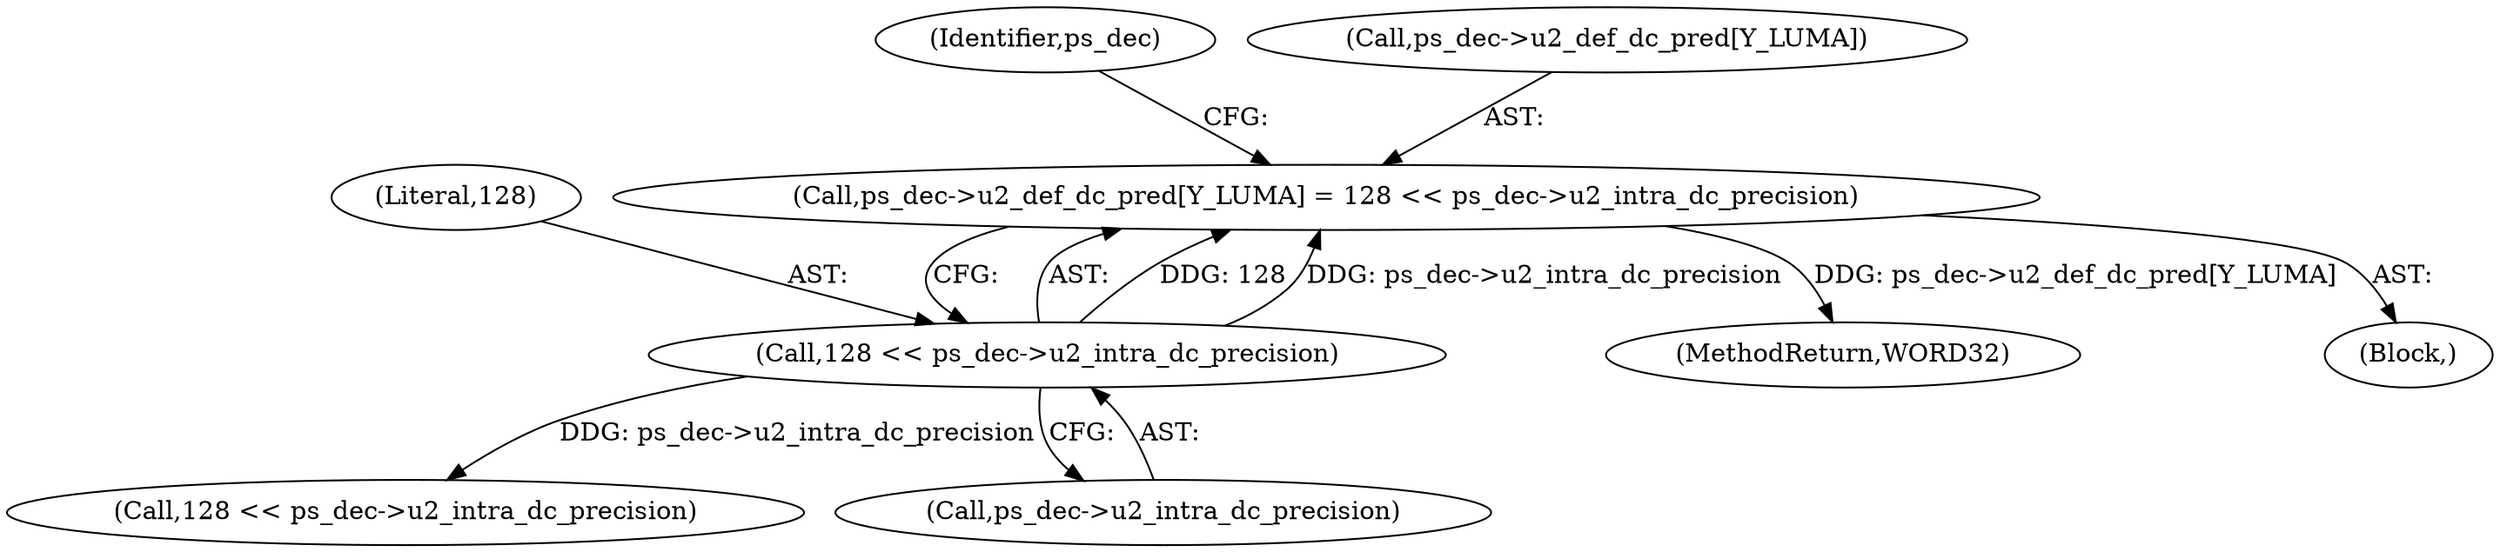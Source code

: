 digraph "0_Android_58a6822d7140137ce957c6d2fc20bae1374186c1_1@array" {
"1000579" [label="(Call,ps_dec->u2_def_dc_pred[Y_LUMA] = 128 << ps_dec->u2_intra_dc_precision)"];
"1000585" [label="(Call,128 << ps_dec->u2_intra_dc_precision)"];
"1000573" [label="(Block,)"];
"1000596" [label="(Call,128 << ps_dec->u2_intra_dc_precision)"];
"1000585" [label="(Call,128 << ps_dec->u2_intra_dc_precision)"];
"1000586" [label="(Literal,128)"];
"1000587" [label="(Call,ps_dec->u2_intra_dc_precision)"];
"1000593" [label="(Identifier,ps_dec)"];
"1000648" [label="(MethodReturn,WORD32)"];
"1000579" [label="(Call,ps_dec->u2_def_dc_pred[Y_LUMA] = 128 << ps_dec->u2_intra_dc_precision)"];
"1000580" [label="(Call,ps_dec->u2_def_dc_pred[Y_LUMA])"];
"1000579" -> "1000573"  [label="AST: "];
"1000579" -> "1000585"  [label="CFG: "];
"1000580" -> "1000579"  [label="AST: "];
"1000585" -> "1000579"  [label="AST: "];
"1000593" -> "1000579"  [label="CFG: "];
"1000579" -> "1000648"  [label="DDG: ps_dec->u2_def_dc_pred[Y_LUMA]"];
"1000585" -> "1000579"  [label="DDG: 128"];
"1000585" -> "1000579"  [label="DDG: ps_dec->u2_intra_dc_precision"];
"1000585" -> "1000587"  [label="CFG: "];
"1000586" -> "1000585"  [label="AST: "];
"1000587" -> "1000585"  [label="AST: "];
"1000585" -> "1000596"  [label="DDG: ps_dec->u2_intra_dc_precision"];
}
